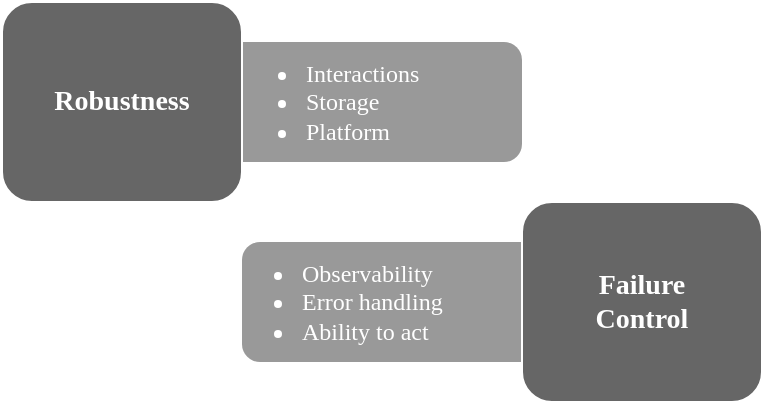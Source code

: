 <mxfile version="20.7.4" type="device"><diagram id="LeMyixzDu8p8PkdklzBK" name="Page-1"><mxGraphModel dx="1421" dy="944" grid="1" gridSize="10" guides="1" tooltips="1" connect="1" arrows="1" fold="1" page="1" pageScale="1" pageWidth="1169" pageHeight="827" math="0" shadow="0"><root><mxCell id="0"/><mxCell id="1" parent="0"/><mxCell id="qc_XdBJXu8xztv2h2gpc-1" value="&lt;ul&gt;&lt;li&gt;&lt;font data-font-src=&quot;https://fonts.googleapis.com/css?family=Poppins&quot;&gt;Interactions&lt;/font&gt;&lt;/li&gt;&lt;li&gt;&lt;font data-font-src=&quot;https://fonts.googleapis.com/css?family=Poppins&quot;&gt;Storage&lt;/font&gt;&lt;/li&gt;&lt;li&gt;&lt;font data-font-src=&quot;https://fonts.googleapis.com/css?family=Poppins&quot;&gt;Platform&lt;/font&gt;&lt;/li&gt;&lt;/ul&gt;" style="rounded=1;whiteSpace=wrap;html=1;align=left;spacingLeft=10;fontColor=#FFFFFF;fontFamily=Poppins;fontSource=https%3A%2F%2Ffonts.googleapis.com%2Fcss%3Ffamily%3DPoppins;strokeColor=none;fillStyle=solid;fillColor=#999999;" parent="1" vertex="1"><mxGeometry x="360" y="120" width="160" height="60" as="geometry"/></mxCell><mxCell id="qc_XdBJXu8xztv2h2gpc-2" value="&lt;div style=&quot;&quot;&gt;&lt;ul&gt;&lt;li&gt;&lt;span style=&quot;background-color: initial;&quot;&gt;Observability&lt;/span&gt;&lt;/li&gt;&lt;li&gt;&lt;span style=&quot;background-color: initial;&quot;&gt;Error handling&lt;/span&gt;&lt;/li&gt;&lt;li&gt;&lt;span style=&quot;background-color: initial;&quot;&gt;Ability to act&lt;/span&gt;&lt;/li&gt;&lt;/ul&gt;&lt;/div&gt;" style="rounded=1;whiteSpace=wrap;html=1;fontFamily=Poppins;fontSource=https%3A%2F%2Ffonts.googleapis.com%2Fcss%3Ffamily%3DPoppins;align=left;spacingLeft=-12;fontColor=#FFFFFF;strokeColor=none;fillStyle=solid;fillColor=#999999;" parent="1" vertex="1"><mxGeometry x="380" y="220" width="160" height="60" as="geometry"/></mxCell><mxCell id="qc_XdBJXu8xztv2h2gpc-3" value="&lt;b&gt;&lt;font style=&quot;font-size: 14px;&quot;&gt;Robustness&lt;/font&gt;&lt;/b&gt;" style="rounded=1;whiteSpace=wrap;html=1;fontFamily=Poppins;fontSource=https%3A%2F%2Ffonts.googleapis.com%2Fcss%3Ffamily%3DPoppins;fillStyle=solid;fillColor=#666666;strokeColor=#FFFFFF;fontColor=#FFFFFF;" parent="1" vertex="1"><mxGeometry x="260" y="100" width="120" height="100" as="geometry"/></mxCell><mxCell id="qc_XdBJXu8xztv2h2gpc-4" value="&lt;b&gt;&lt;font style=&quot;font-size: 14px;&quot;&gt;Failure&lt;br&gt;Control&lt;br&gt;&lt;/font&gt;&lt;/b&gt;" style="rounded=1;whiteSpace=wrap;html=1;fontFamily=Poppins;fontSource=https%3A%2F%2Ffonts.googleapis.com%2Fcss%3Ffamily%3DPoppins;fillStyle=solid;fillColor=#666666;strokeColor=#FFFFFF;fontColor=#FFFFFF;" parent="1" vertex="1"><mxGeometry x="520" y="200" width="120" height="100" as="geometry"/></mxCell></root></mxGraphModel></diagram></mxfile>